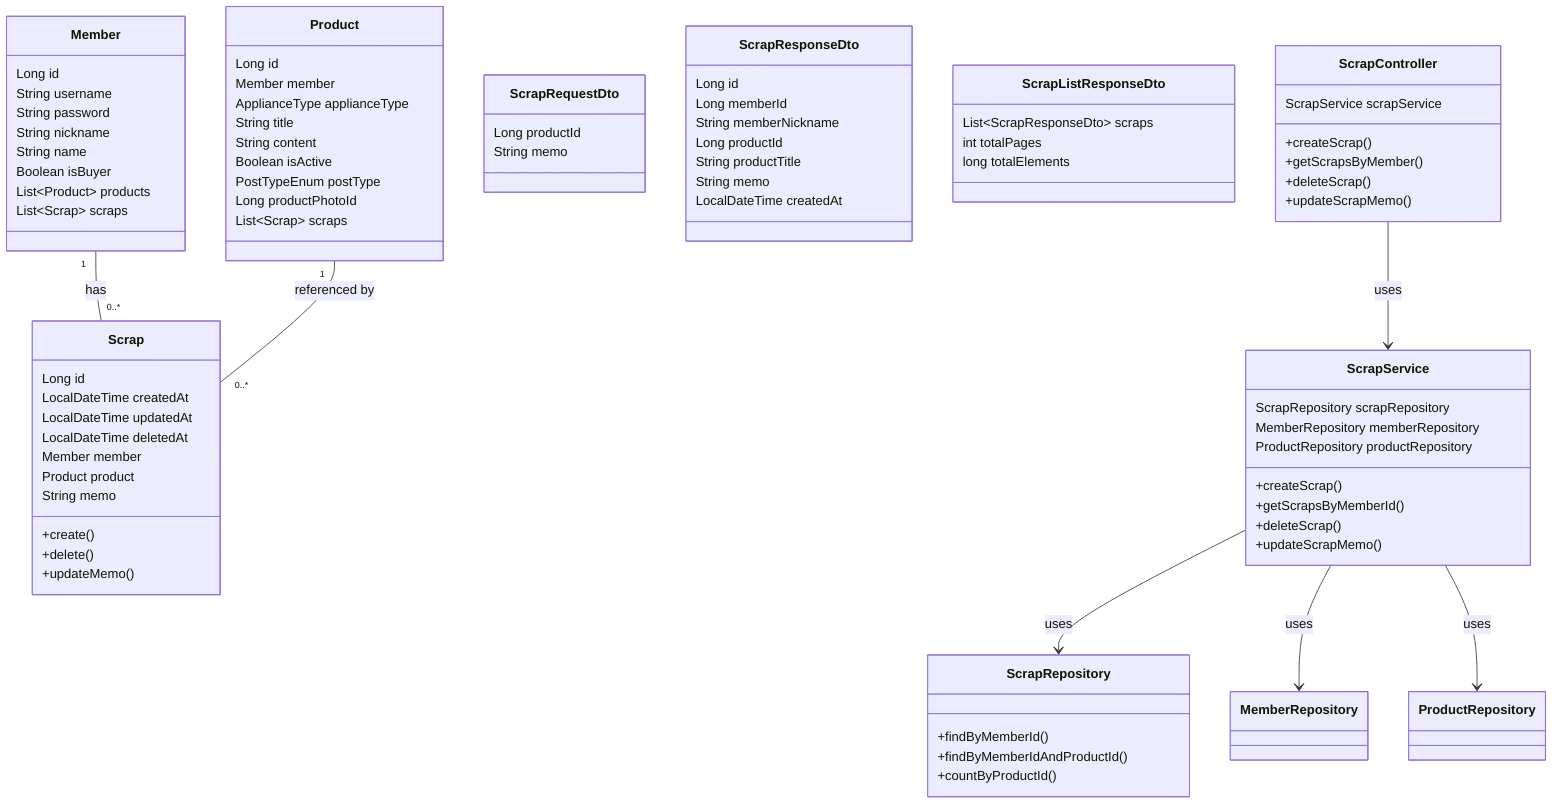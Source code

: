 classDiagram
    %% Entity Classes
    class Scrap {
        Long id
        LocalDateTime createdAt
        LocalDateTime updatedAt
        LocalDateTime deletedAt
        Member member
        Product product
        String memo
        +create()
        +delete()
        +updateMemo()
    }

    class Member {
        Long id
        String username
        String password
        String nickname
        String name
        Boolean isBuyer
        List~Product~ products
        List~Scrap~ scraps
    }

    class Product {
        Long id
        Member member
        ApplianceType applianceType
        String title
        String content
        Boolean isActive
        PostTypeEnum postType
        Long productPhotoId
        List~Scrap~ scraps
    }

    %% DTOs
    class ScrapRequestDto {
        Long productId
        String memo
    }

    class ScrapResponseDto {
        Long id
        Long memberId
        String memberNickname
        Long productId
        String productTitle
        String memo
        LocalDateTime createdAt
    }

    class ScrapListResponseDto {
        List~ScrapResponseDto~ scraps
        int totalPages
        long totalElements
    }

    %% Controller, Service, Repository
    class ScrapController {
        ScrapService scrapService
        +createScrap()
        +getScrapsByMember()
        +deleteScrap()
        +updateScrapMemo()
    }

    class ScrapService {
        ScrapRepository scrapRepository
        MemberRepository memberRepository
        ProductRepository productRepository
        +createScrap()
        +getScrapsByMemberId()
        +deleteScrap()
        +updateScrapMemo()
    }

    class ScrapRepository {
        +findByMemberId()
        +findByMemberIdAndProductId()
        +countByProductId()
    }

    %% Relationships
    Member "1" -- "0..*" Scrap : has
    Product "1" -- "0..*" Scrap : referenced by
    ScrapController --> ScrapService : uses
    ScrapService --> ScrapRepository : uses
    ScrapService --> MemberRepository : uses
    ScrapService --> ProductRepository : uses